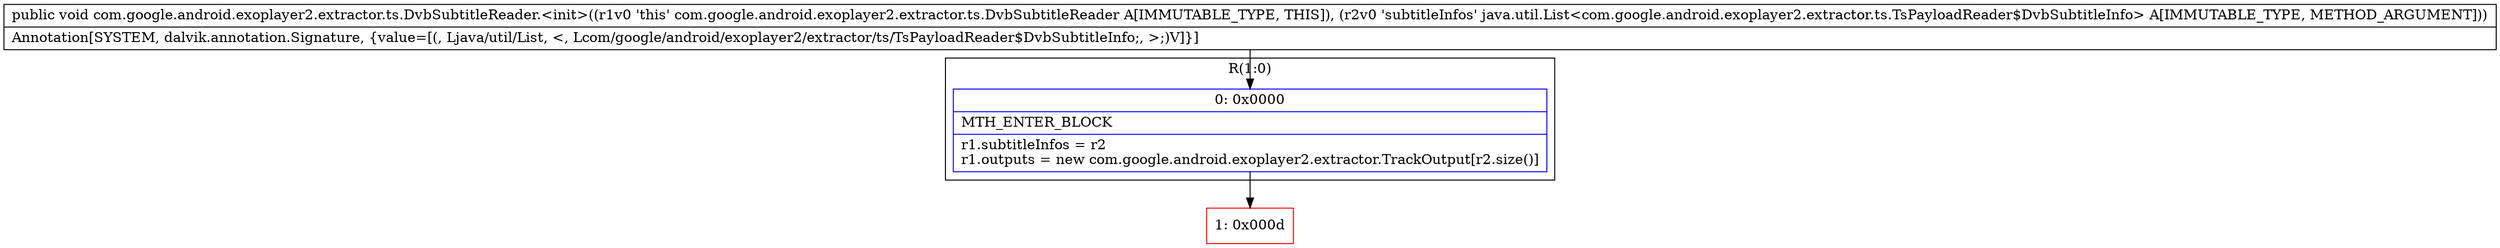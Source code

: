 digraph "CFG forcom.google.android.exoplayer2.extractor.ts.DvbSubtitleReader.\<init\>(Ljava\/util\/List;)V" {
subgraph cluster_Region_326069282 {
label = "R(1:0)";
node [shape=record,color=blue];
Node_0 [shape=record,label="{0\:\ 0x0000|MTH_ENTER_BLOCK\l|r1.subtitleInfos = r2\lr1.outputs = new com.google.android.exoplayer2.extractor.TrackOutput[r2.size()]\l}"];
}
Node_1 [shape=record,color=red,label="{1\:\ 0x000d}"];
MethodNode[shape=record,label="{public void com.google.android.exoplayer2.extractor.ts.DvbSubtitleReader.\<init\>((r1v0 'this' com.google.android.exoplayer2.extractor.ts.DvbSubtitleReader A[IMMUTABLE_TYPE, THIS]), (r2v0 'subtitleInfos' java.util.List\<com.google.android.exoplayer2.extractor.ts.TsPayloadReader$DvbSubtitleInfo\> A[IMMUTABLE_TYPE, METHOD_ARGUMENT]))  | Annotation[SYSTEM, dalvik.annotation.Signature, \{value=[(, Ljava\/util\/List, \<, Lcom\/google\/android\/exoplayer2\/extractor\/ts\/TsPayloadReader$DvbSubtitleInfo;, \>;)V]\}]\l}"];
MethodNode -> Node_0;
Node_0 -> Node_1;
}

